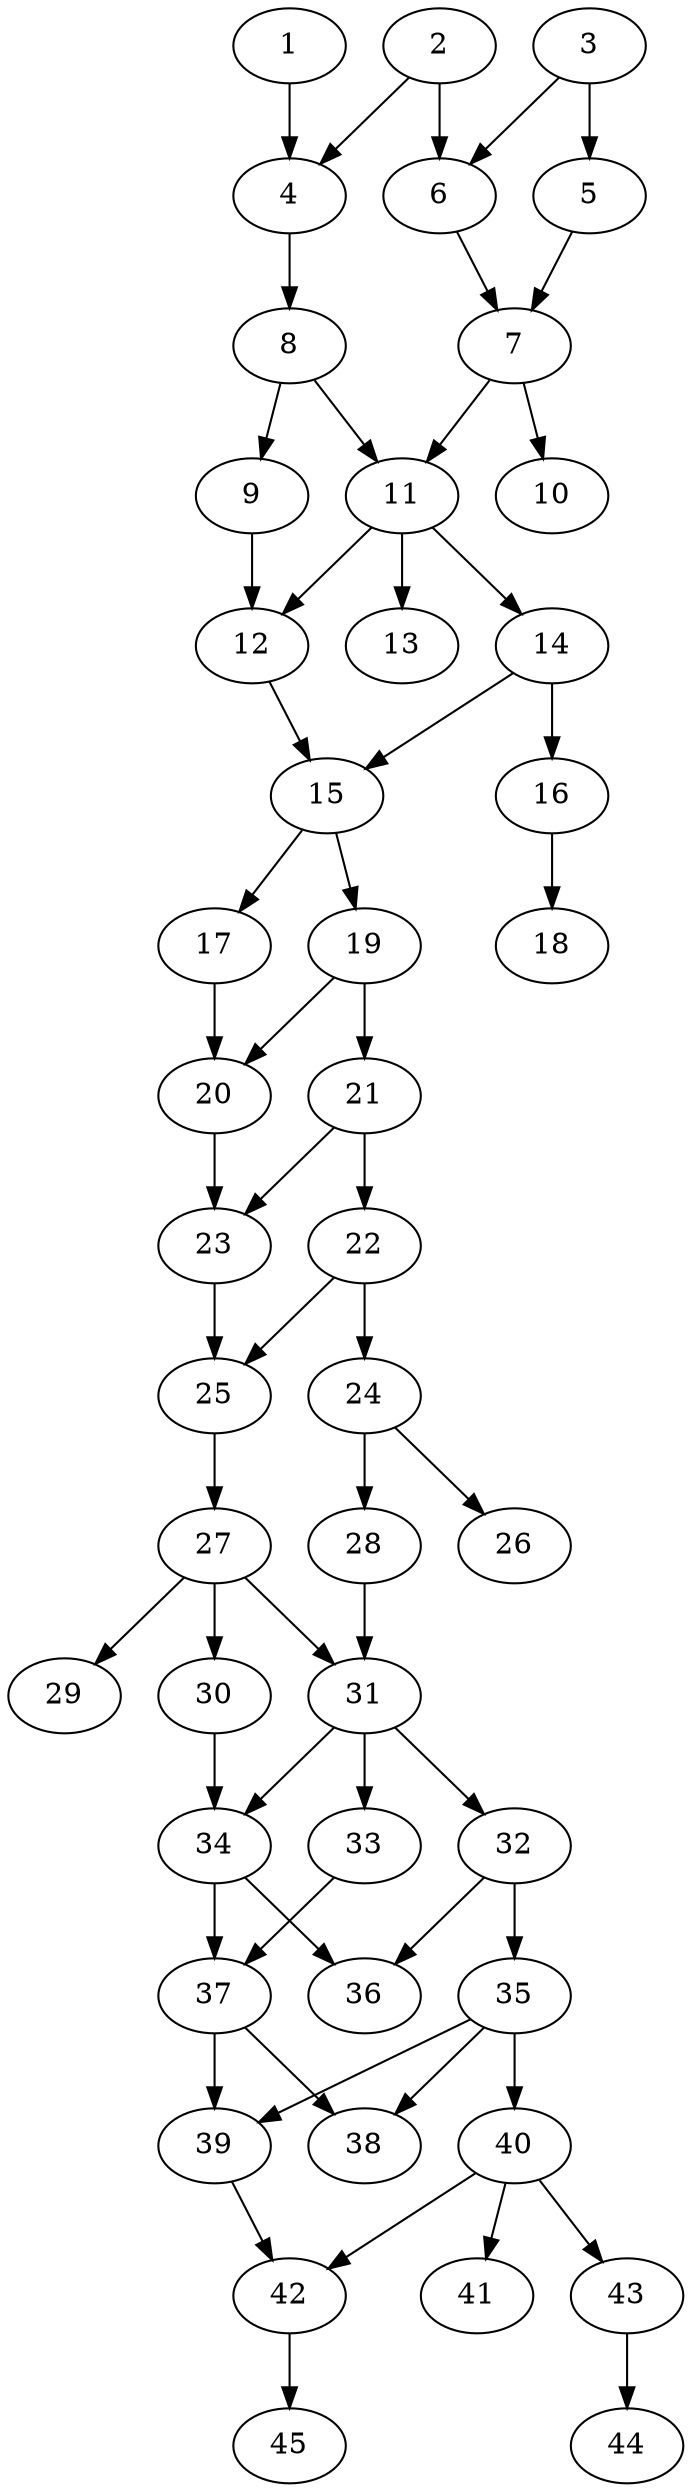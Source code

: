 // DAG automatically generated by daggen at Thu Oct  3 14:07:24 2019
// ./daggen --dot -n 45 --ccr 0.5 --fat 0.3 --regular 0.9 --density 0.6 --mindata 5242880 --maxdata 52428800 
digraph G {
  1 [size="20023296", alpha="0.06", expect_size="10011648"] 
  1 -> 4 [size ="10011648"]
  2 [size="65718272", alpha="0.01", expect_size="32859136"] 
  2 -> 4 [size ="32859136"]
  2 -> 6 [size ="32859136"]
  3 [size="100620288", alpha="0.16", expect_size="50310144"] 
  3 -> 5 [size ="50310144"]
  3 -> 6 [size ="50310144"]
  4 [size="66109440", alpha="0.14", expect_size="33054720"] 
  4 -> 8 [size ="33054720"]
  5 [size="19429376", alpha="0.09", expect_size="9714688"] 
  5 -> 7 [size ="9714688"]
  6 [size="84000768", alpha="0.07", expect_size="42000384"] 
  6 -> 7 [size ="42000384"]
  7 [size="61810688", alpha="0.06", expect_size="30905344"] 
  7 -> 10 [size ="30905344"]
  7 -> 11 [size ="30905344"]
  8 [size="71782400", alpha="0.10", expect_size="35891200"] 
  8 -> 9 [size ="35891200"]
  8 -> 11 [size ="35891200"]
  9 [size="56762368", alpha="0.04", expect_size="28381184"] 
  9 -> 12 [size ="28381184"]
  10 [size="45166592", alpha="0.02", expect_size="22583296"] 
  11 [size="100005888", alpha="0.05", expect_size="50002944"] 
  11 -> 12 [size ="50002944"]
  11 -> 13 [size ="50002944"]
  11 -> 14 [size ="50002944"]
  12 [size="32362496", alpha="0.06", expect_size="16181248"] 
  12 -> 15 [size ="16181248"]
  13 [size="37107712", alpha="0.06", expect_size="18553856"] 
  14 [size="20039680", alpha="0.13", expect_size="10019840"] 
  14 -> 15 [size ="10019840"]
  14 -> 16 [size ="10019840"]
  15 [size="88170496", alpha="0.14", expect_size="44085248"] 
  15 -> 17 [size ="44085248"]
  15 -> 19 [size ="44085248"]
  16 [size="35377152", alpha="0.03", expect_size="17688576"] 
  16 -> 18 [size ="17688576"]
  17 [size="67553280", alpha="0.18", expect_size="33776640"] 
  17 -> 20 [size ="33776640"]
  18 [size="93577216", alpha="0.14", expect_size="46788608"] 
  19 [size="46823424", alpha="0.07", expect_size="23411712"] 
  19 -> 20 [size ="23411712"]
  19 -> 21 [size ="23411712"]
  20 [size="67655680", alpha="0.10", expect_size="33827840"] 
  20 -> 23 [size ="33827840"]
  21 [size="77426688", alpha="0.16", expect_size="38713344"] 
  21 -> 22 [size ="38713344"]
  21 -> 23 [size ="38713344"]
  22 [size="103182336", alpha="0.13", expect_size="51591168"] 
  22 -> 24 [size ="51591168"]
  22 -> 25 [size ="51591168"]
  23 [size="36820992", alpha="0.09", expect_size="18410496"] 
  23 -> 25 [size ="18410496"]
  24 [size="66052096", alpha="0.17", expect_size="33026048"] 
  24 -> 26 [size ="33026048"]
  24 -> 28 [size ="33026048"]
  25 [size="33699840", alpha="0.07", expect_size="16849920"] 
  25 -> 27 [size ="16849920"]
  26 [size="101597184", alpha="0.13", expect_size="50798592"] 
  27 [size="20543488", alpha="0.09", expect_size="10271744"] 
  27 -> 29 [size ="10271744"]
  27 -> 30 [size ="10271744"]
  27 -> 31 [size ="10271744"]
  28 [size="12552192", alpha="0.19", expect_size="6276096"] 
  28 -> 31 [size ="6276096"]
  29 [size="79779840", alpha="0.18", expect_size="39889920"] 
  30 [size="18333696", alpha="0.04", expect_size="9166848"] 
  30 -> 34 [size ="9166848"]
  31 [size="67407872", alpha="0.10", expect_size="33703936"] 
  31 -> 32 [size ="33703936"]
  31 -> 33 [size ="33703936"]
  31 -> 34 [size ="33703936"]
  32 [size="47800320", alpha="0.20", expect_size="23900160"] 
  32 -> 35 [size ="23900160"]
  32 -> 36 [size ="23900160"]
  33 [size="14745600", alpha="0.16", expect_size="7372800"] 
  33 -> 37 [size ="7372800"]
  34 [size="58376192", alpha="0.14", expect_size="29188096"] 
  34 -> 36 [size ="29188096"]
  34 -> 37 [size ="29188096"]
  35 [size="45572096", alpha="0.08", expect_size="22786048"] 
  35 -> 38 [size ="22786048"]
  35 -> 39 [size ="22786048"]
  35 -> 40 [size ="22786048"]
  36 [size="79652864", alpha="0.07", expect_size="39826432"] 
  37 [size="45389824", alpha="0.19", expect_size="22694912"] 
  37 -> 38 [size ="22694912"]
  37 -> 39 [size ="22694912"]
  38 [size="88479744", alpha="0.08", expect_size="44239872"] 
  39 [size="81477632", alpha="0.05", expect_size="40738816"] 
  39 -> 42 [size ="40738816"]
  40 [size="70662144", alpha="0.14", expect_size="35331072"] 
  40 -> 41 [size ="35331072"]
  40 -> 42 [size ="35331072"]
  40 -> 43 [size ="35331072"]
  41 [size="90712064", alpha="0.18", expect_size="45356032"] 
  42 [size="42407936", alpha="0.00", expect_size="21203968"] 
  42 -> 45 [size ="21203968"]
  43 [size="42000384", alpha="0.09", expect_size="21000192"] 
  43 -> 44 [size ="21000192"]
  44 [size="21739520", alpha="0.09", expect_size="10869760"] 
  45 [size="85553152", alpha="0.14", expect_size="42776576"] 
}
